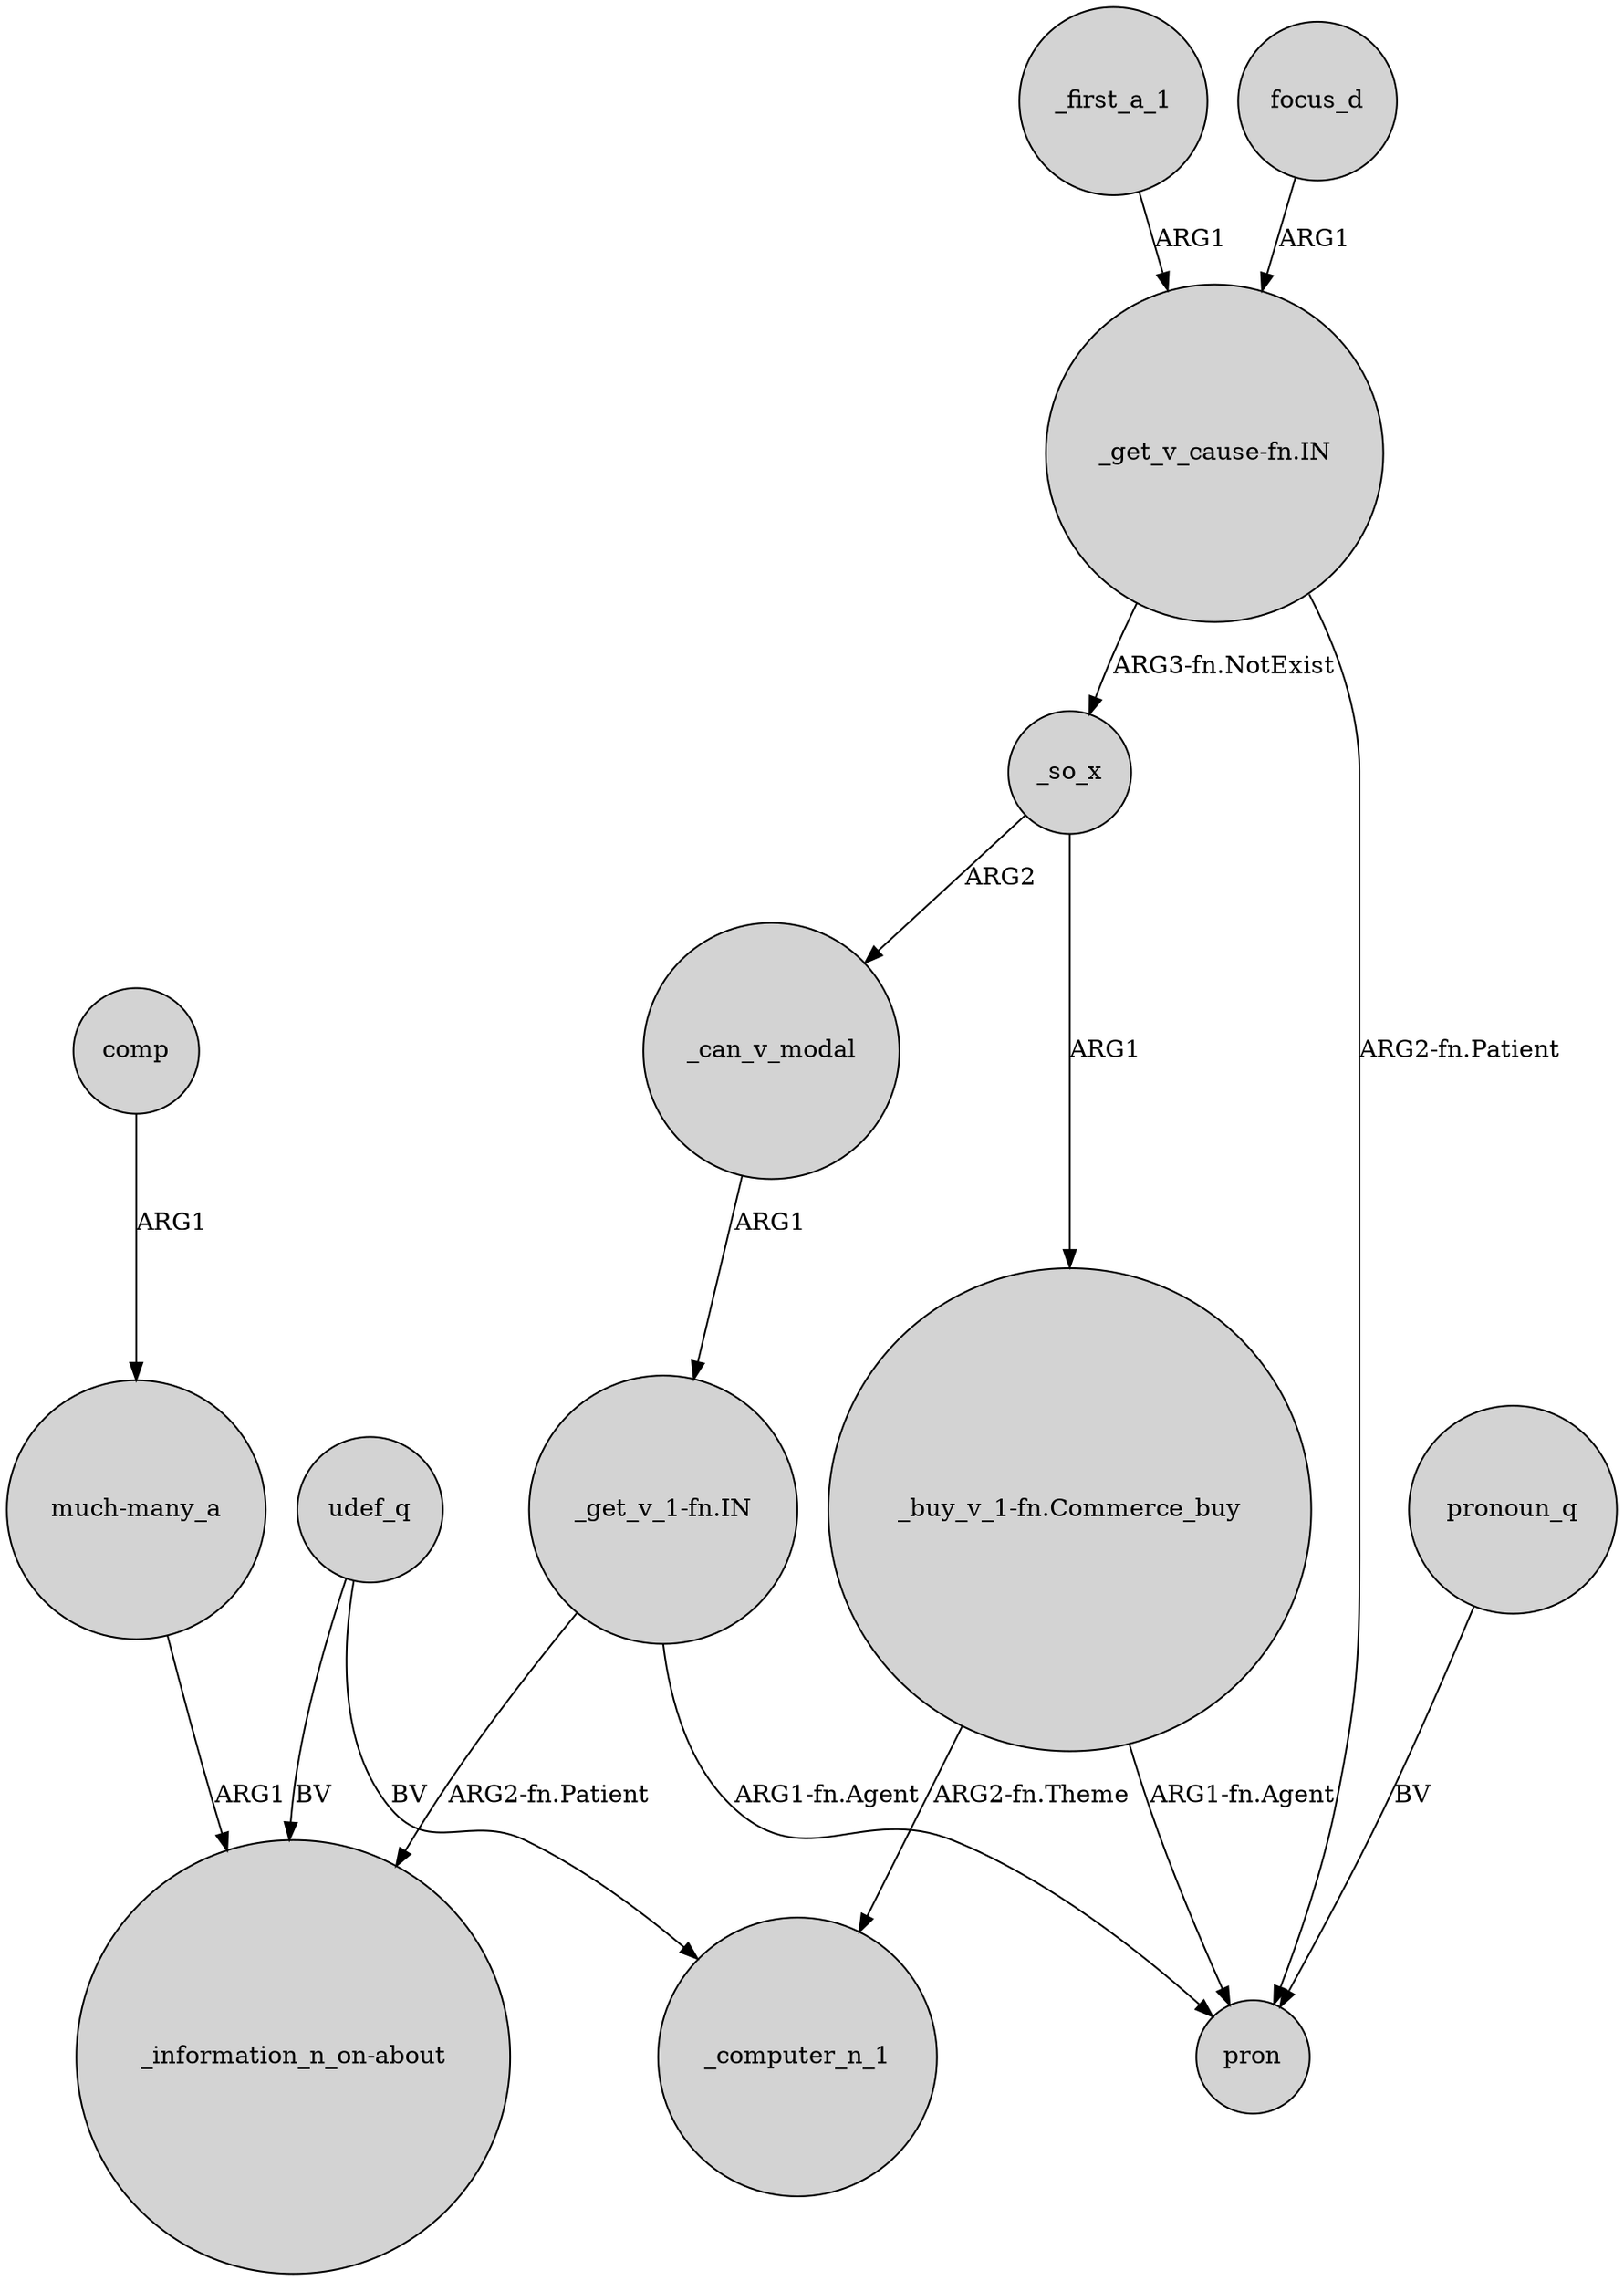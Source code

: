 digraph {
	node [shape=circle style=filled]
	"_buy_v_1-fn.Commerce_buy" -> _computer_n_1 [label="ARG2-fn.Theme"]
	"_get_v_1-fn.IN" -> pron [label="ARG1-fn.Agent"]
	comp -> "much-many_a" [label=ARG1]
	_so_x -> _can_v_modal [label=ARG2]
	_first_a_1 -> "_get_v_cause-fn.IN" [label=ARG1]
	"_get_v_1-fn.IN" -> "_information_n_on-about" [label="ARG2-fn.Patient"]
	_can_v_modal -> "_get_v_1-fn.IN" [label=ARG1]
	"_get_v_cause-fn.IN" -> _so_x [label="ARG3-fn.NotExist"]
	udef_q -> _computer_n_1 [label=BV]
	udef_q -> "_information_n_on-about" [label=BV]
	"_get_v_cause-fn.IN" -> pron [label="ARG2-fn.Patient"]
	focus_d -> "_get_v_cause-fn.IN" [label=ARG1]
	"_buy_v_1-fn.Commerce_buy" -> pron [label="ARG1-fn.Agent"]
	_so_x -> "_buy_v_1-fn.Commerce_buy" [label=ARG1]
	"much-many_a" -> "_information_n_on-about" [label=ARG1]
	pronoun_q -> pron [label=BV]
}
